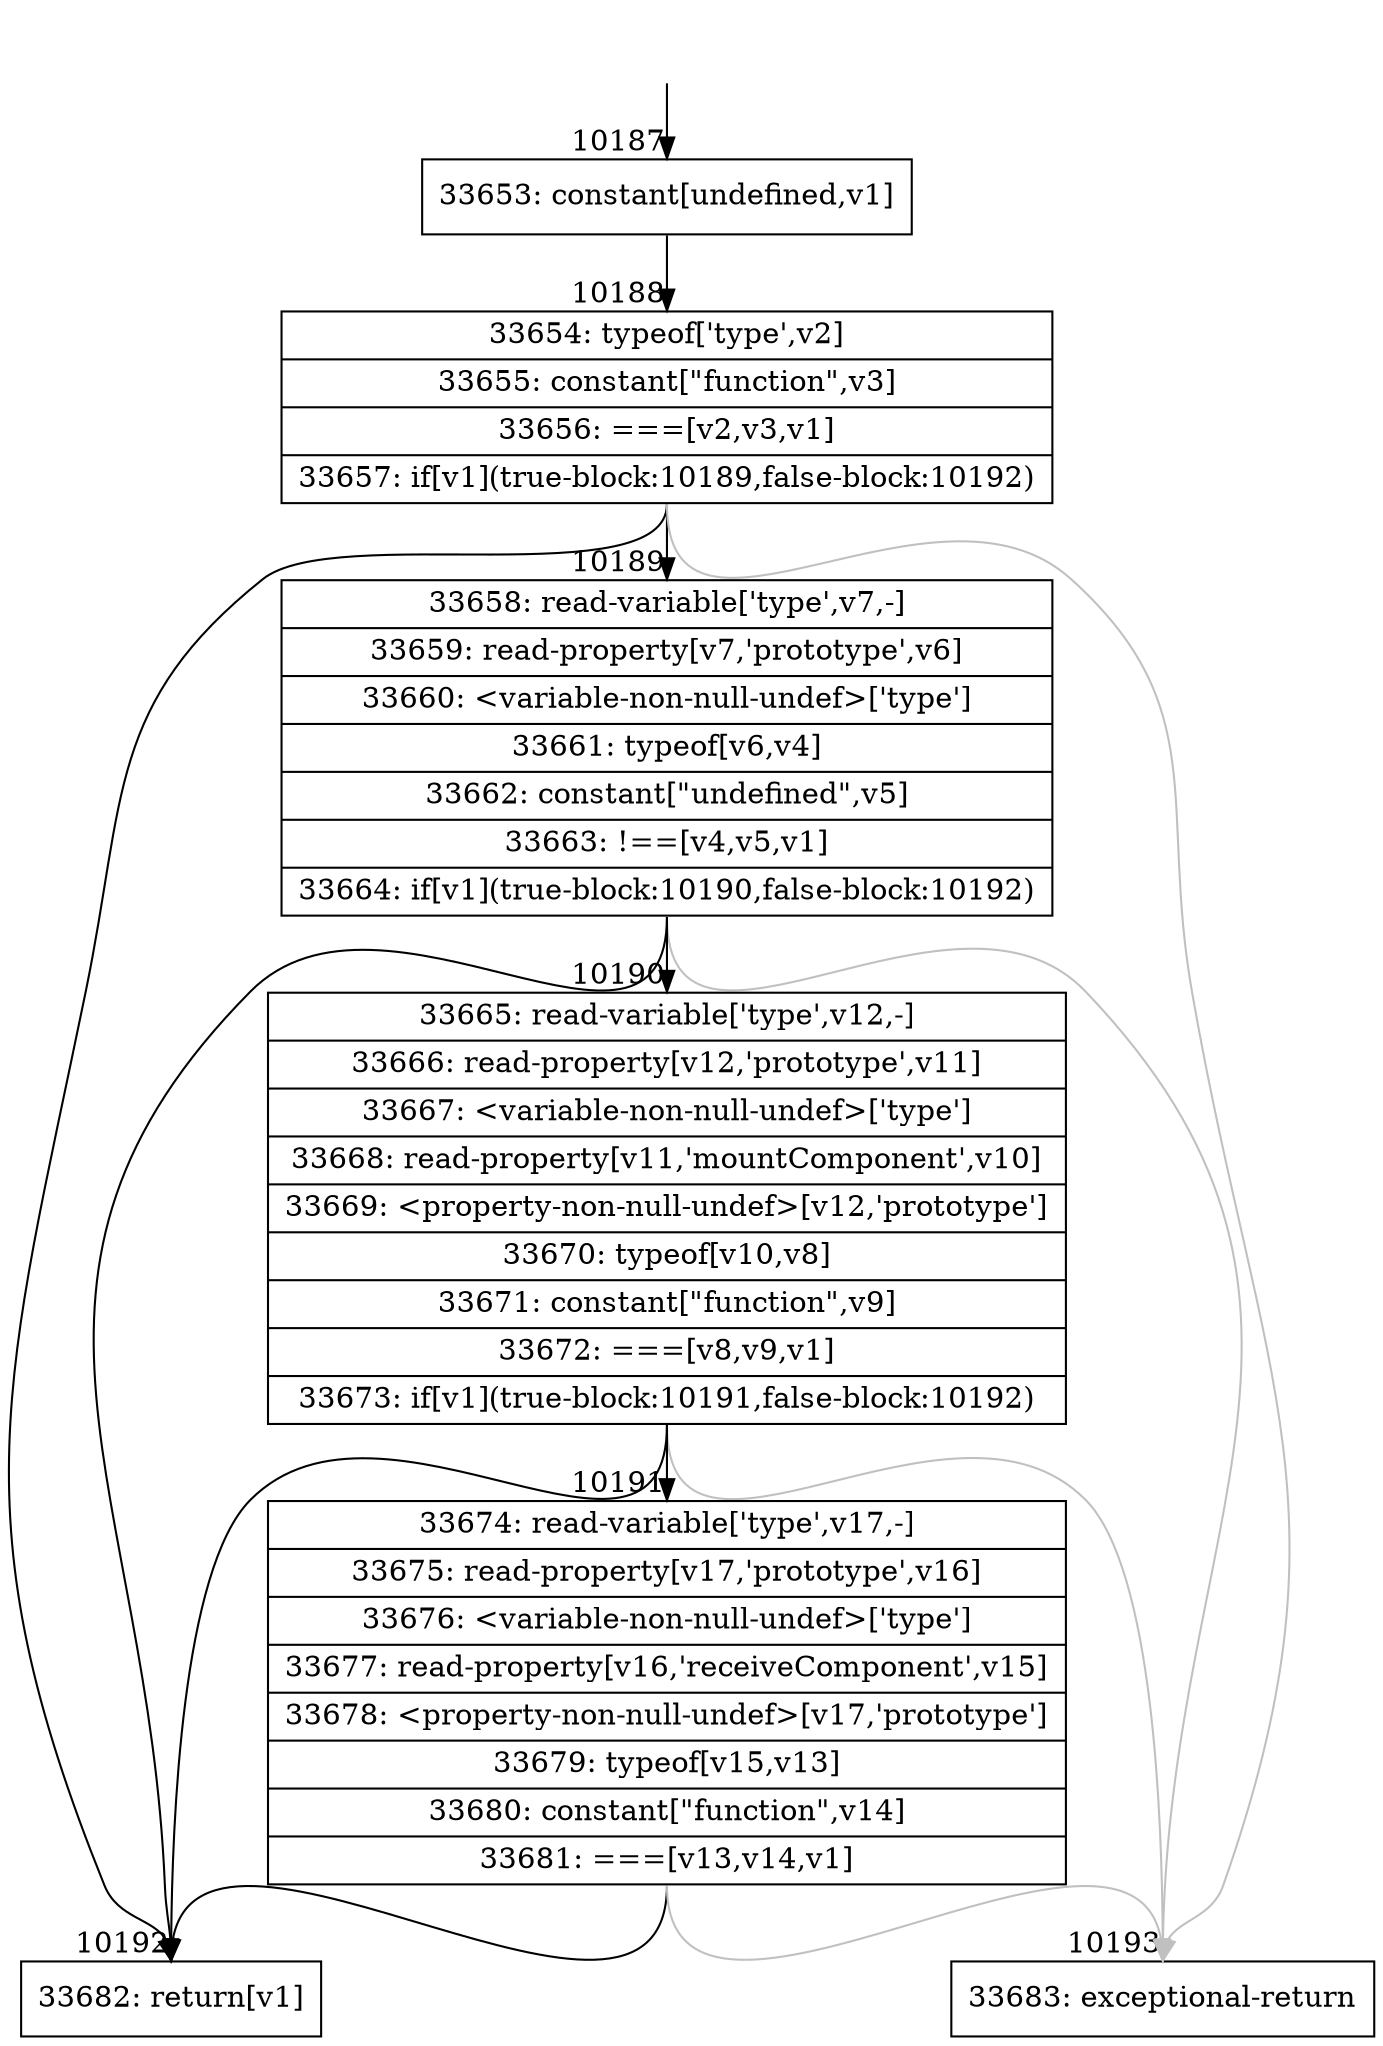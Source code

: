 digraph {
rankdir="TD"
BB_entry768[shape=none,label=""];
BB_entry768 -> BB10187 [tailport=s, headport=n, headlabel="    10187"]
BB10187 [shape=record label="{33653: constant[undefined,v1]}" ] 
BB10187 -> BB10188 [tailport=s, headport=n, headlabel="      10188"]
BB10188 [shape=record label="{33654: typeof['type',v2]|33655: constant[\"function\",v3]|33656: ===[v2,v3,v1]|33657: if[v1](true-block:10189,false-block:10192)}" ] 
BB10188 -> BB10192 [tailport=s, headport=n, headlabel="      10192"]
BB10188 -> BB10189 [tailport=s, headport=n, headlabel="      10189"]
BB10188 -> BB10193 [tailport=s, headport=n, color=gray, headlabel="      10193"]
BB10189 [shape=record label="{33658: read-variable['type',v7,-]|33659: read-property[v7,'prototype',v6]|33660: \<variable-non-null-undef\>['type']|33661: typeof[v6,v4]|33662: constant[\"undefined\",v5]|33663: !==[v4,v5,v1]|33664: if[v1](true-block:10190,false-block:10192)}" ] 
BB10189 -> BB10192 [tailport=s, headport=n]
BB10189 -> BB10190 [tailport=s, headport=n, headlabel="      10190"]
BB10189 -> BB10193 [tailport=s, headport=n, color=gray]
BB10190 [shape=record label="{33665: read-variable['type',v12,-]|33666: read-property[v12,'prototype',v11]|33667: \<variable-non-null-undef\>['type']|33668: read-property[v11,'mountComponent',v10]|33669: \<property-non-null-undef\>[v12,'prototype']|33670: typeof[v10,v8]|33671: constant[\"function\",v9]|33672: ===[v8,v9,v1]|33673: if[v1](true-block:10191,false-block:10192)}" ] 
BB10190 -> BB10192 [tailport=s, headport=n]
BB10190 -> BB10191 [tailport=s, headport=n, headlabel="      10191"]
BB10190 -> BB10193 [tailport=s, headport=n, color=gray]
BB10191 [shape=record label="{33674: read-variable['type',v17,-]|33675: read-property[v17,'prototype',v16]|33676: \<variable-non-null-undef\>['type']|33677: read-property[v16,'receiveComponent',v15]|33678: \<property-non-null-undef\>[v17,'prototype']|33679: typeof[v15,v13]|33680: constant[\"function\",v14]|33681: ===[v13,v14,v1]}" ] 
BB10191 -> BB10192 [tailport=s, headport=n]
BB10191 -> BB10193 [tailport=s, headport=n, color=gray]
BB10192 [shape=record label="{33682: return[v1]}" ] 
BB10193 [shape=record label="{33683: exceptional-return}" ] 
//#$~ 18339
}
